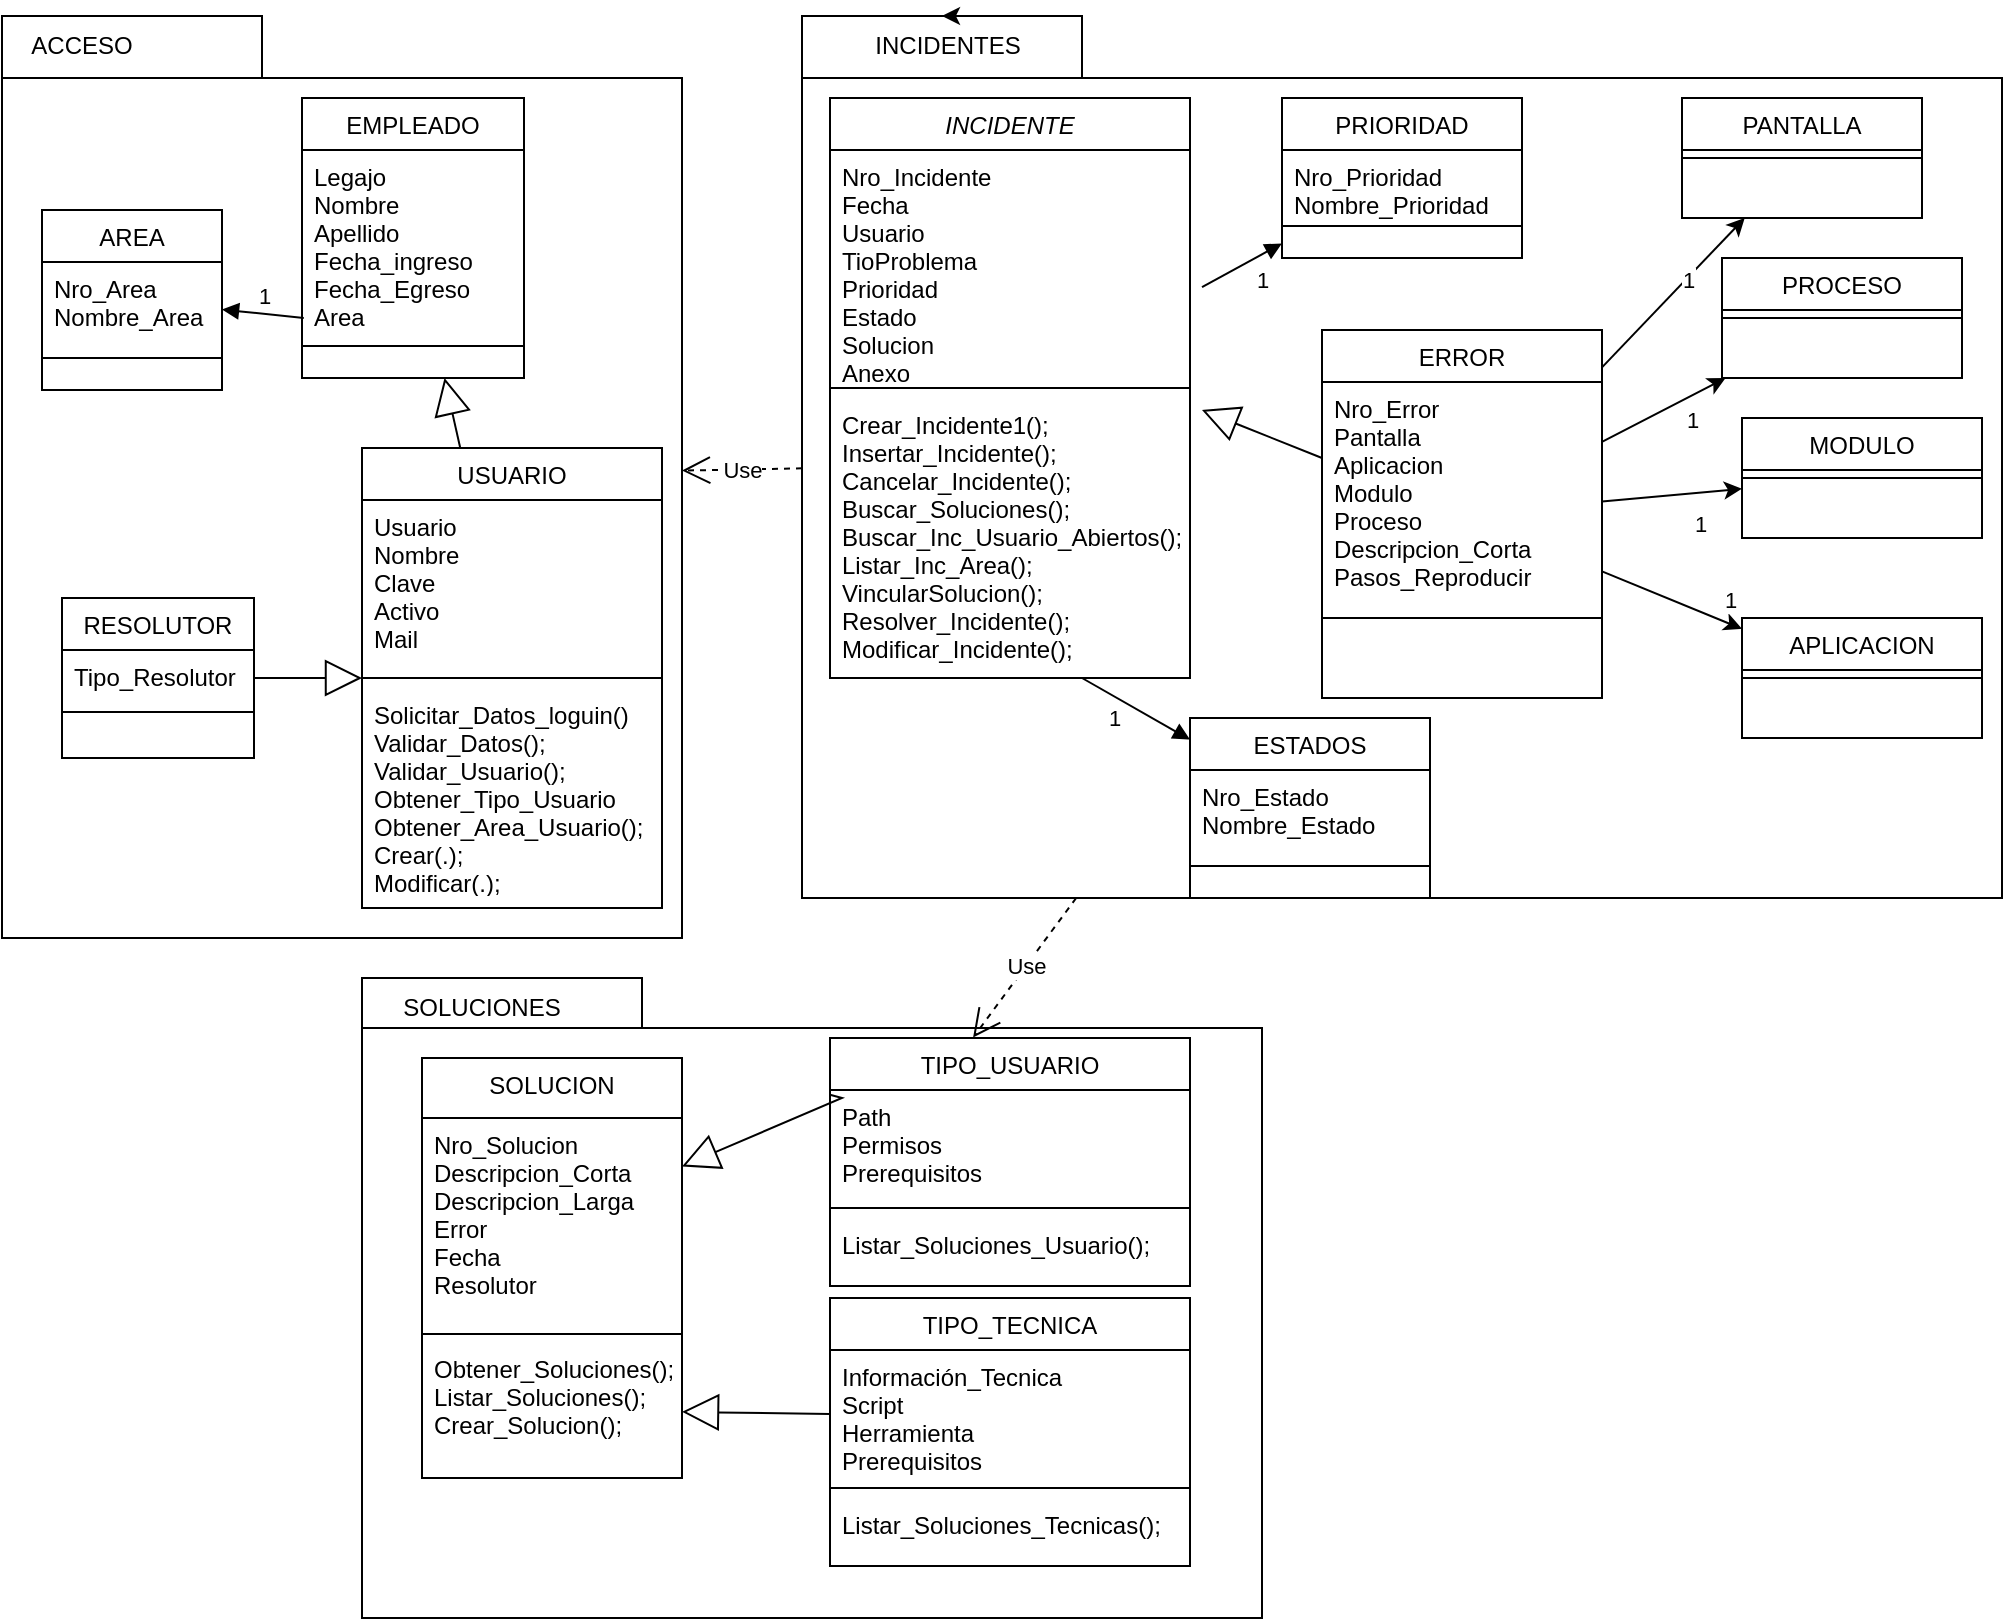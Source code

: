 <mxfile version="24.1.0" type="device">
  <diagram name="Página-1" id="Yooxc6AtOnB_2tu0PM-k">
    <mxGraphModel dx="2427" dy="1929" grid="1" gridSize="10" guides="1" tooltips="1" connect="1" arrows="1" fold="1" page="1" pageScale="1" pageWidth="827" pageHeight="1169" math="0" shadow="0">
      <root>
        <mxCell id="0" />
        <mxCell id="1" parent="0" />
        <mxCell id="ro6CvCbOvFzQMxiDiREt-2" value="&lt;span style=&quot;color: rgba(0, 0, 0, 0); font-family: monospace; font-size: 0px; font-weight: 400; text-wrap: nowrap;&quot;&gt;%3CmxGraphModel%3E%3Croot%3E%3CmxCell%20id%3D%220%22%2F%3E%3CmxCell%20id%3D%221%22%20parent%3D%220%22%2F%3E%3CmxCell%20id%3D%222%22%20value%3D%22RESOLUTOR%22%20style%3D%22swimlane%3BfontStyle%3D0%3Balign%3Dcenter%3BverticalAlign%3Dtop%3BchildLayout%3DstackLayout%3Bhorizontal%3D1%3BstartSize%3D26%3BhorizontalStack%3D0%3BresizeParent%3D1%3BresizeLast%3D0%3Bcollapsible%3D1%3BmarginBottom%3D0%3Brounded%3D0%3Bshadow%3D0%3BstrokeWidth%3D1%3B%22%20vertex%3D%221%22%20parent%3D%221%22%3E%3CmxGeometry%20x%3D%2290%22%20y%3D%22420%22%20width%3D%2296%22%20height%3D%2280%22%20as%3D%22geometry%22%3E%3CmxRectangle%20x%3D%22550%22%20y%3D%22140%22%20width%3D%22160%22%20height%3D%2226%22%20as%3D%22alternateBounds%22%2F%3E%3C%2FmxGeometry%3E%3C%2FmxCell%3E%3CmxCell%20id%3D%223%22%20value%3D%22ID_Resolutor%22%20style%3D%22text%3Balign%3Dleft%3BverticalAlign%3Dtop%3BspacingLeft%3D4%3BspacingRight%3D4%3Boverflow%3Dhidden%3Brotatable%3D0%3Bpoints%3D%5B%5B0%2C0.5%5D%2C%5B1%2C0.5%5D%5D%3BportConstraint%3Deastwest%3B%22%20vertex%3D%221%22%20parent%3D%222%22%3E%3CmxGeometry%20y%3D%2226%22%20width%3D%2296%22%20height%3D%2226%22%20as%3D%22geometry%22%2F%3E%3C%2FmxCell%3E%3CmxCell%20id%3D%224%22%20value%3D%22%22%20style%3D%22line%3Bhtml%3D1%3BstrokeWidth%3D1%3Balign%3Dleft%3BverticalAlign%3Dmiddle%3BspacingTop%3D-1%3BspacingLeft%3D3%3BspacingRight%3D3%3Brotatable%3D0%3BlabelPosition%3Dright%3Bpoints%3D%5B%5D%3BportConstraint%3Deastwest%3B%22%20vertex%3D%221%22%20parent%3D%222%22%3E%3CmxGeometry%20y%3D%2252%22%20width%3D%2296%22%20height%3D%2210%22%20as%3D%22geometry%22%2F%3E%3C%2FmxCell%3E%3CmxCell%20id%3D%225%22%20value%3D%22AREA%22%20style%3D%22swimlane%3BfontStyle%3D0%3Balign%3Dcenter%3BverticalAlign%3Dtop%3BchildLayout%3DstackLayout%3Bhorizontal%3D1%3BstartSize%3D26%3BhorizontalStack%3D0%3BresizeParent%3D1%3BresizeLast%3D0%3Bcollapsible%3D1%3BmarginBottom%3D0%3Brounded%3D0%3Bshadow%3D0%3BstrokeWidth%3D1%3B%22%20vertex%3D%221%22%20parent%3D%221%22%3E%3CmxGeometry%20x%3D%2210%22%20y%3D%2266%22%20width%3D%2290%22%20height%3D%2290%22%20as%3D%22geometry%22%3E%3CmxRectangle%20x%3D%22550%22%20y%3D%22140%22%20width%3D%22160%22%20height%3D%2226%22%20as%3D%22alternateBounds%22%2F%3E%3C%2FmxGeometry%3E%3C%2FmxCell%3E%3CmxCell%20id%3D%226%22%20value%3D%22ID_Area%26%2310%3BNombre_Area%26%2310%3B%22%20style%3D%22text%3Balign%3Dleft%3BverticalAlign%3Dtop%3BspacingLeft%3D4%3BspacingRight%3D4%3Boverflow%3Dhidden%3Brotatable%3D0%3Bpoints%3D%5B%5B0%2C0.5%5D%2C%5B1%2C0.5%5D%5D%3BportConstraint%3Deastwest%3B%22%20vertex%3D%221%22%20parent%3D%225%22%3E%3CmxGeometry%20y%3D%2226%22%20width%3D%2290%22%20height%3D%2244%22%20as%3D%22geometry%22%2F%3E%3C%2FmxCell%3E%3CmxCell%20id%3D%227%22%20value%3D%22%22%20style%3D%22line%3Bhtml%3D1%3BstrokeWidth%3D1%3Balign%3Dleft%3BverticalAlign%3Dmiddle%3BspacingTop%3D-1%3BspacingLeft%3D3%3BspacingRight%3D3%3Brotatable%3D0%3BlabelPosition%3Dright%3Bpoints%3D%5B%5D%3BportConstraint%3Deastwest%3B%22%20vertex%3D%221%22%20parent%3D%225%22%3E%3CmxGeometry%20y%3D%2270%22%20width%3D%2290%22%20height%3D%228%22%20as%3D%22geometry%22%2F%3E%3C%2FmxCell%3E%3CmxCell%20id%3D%228%22%20value%3D%22USUARIO%22%20style%3D%22swimlane%3BfontStyle%3D0%3Balign%3Dcenter%3BverticalAlign%3Dtop%3BchildLayout%3DstackLayout%3Bhorizontal%3D1%3BstartSize%3D26%3BhorizontalStack%3D0%3BresizeParent%3D1%3BresizeLast%3D0%3Bcollapsible%3D1%3BmarginBottom%3D0%3Brounded%3D0%3Bshadow%3D0%3BstrokeWidth%3D1%3B%22%20vertex%3D%221%22%20parent%3D%221%22%3E%3CmxGeometry%20x%3D%22140%22%20y%3D%22180%22%20width%3D%22111%22%20height%3D%22174%22%20as%3D%22geometry%22%3E%3CmxRectangle%20x%3D%22550%22%20y%3D%22140%22%20width%3D%22160%22%20height%3D%2226%22%20as%3D%22alternateBounds%22%2F%3E%3C%2FmxGeometry%3E%3C%2FmxCell%3E%3CmxCell%20id%3D%229%22%20value%3D%22ID_Usuario%26%2310%3BNombre%26%2310%3BClave%26%2310%3BActivo%26%2310%3BMail%26%2310%3B%22%20style%3D%22text%3Balign%3Dleft%3BverticalAlign%3Dtop%3BspacingLeft%3D4%3BspacingRight%3D4%3Boverflow%3Dhidden%3Brotatable%3D0%3Bpoints%3D%5B%5B0%2C0.5%5D%2C%5B1%2C0.5%5D%5D%3BportConstraint%3Deastwest%3B%22%20vertex%3D%221%22%20parent%3D%228%22%3E%3CmxGeometry%20y%3D%2226%22%20width%3D%22111%22%20height%3D%2284%22%20as%3D%22geometry%22%2F%3E%3C%2FmxCell%3E%3CmxCell%20id%3D%2210%22%20value%3D%22%22%20style%3D%22line%3Bhtml%3D1%3BstrokeWidth%3D1%3Balign%3Dleft%3BverticalAlign%3Dmiddle%3BspacingTop%3D-1%3BspacingLeft%3D3%3BspacingRight%3D3%3Brotatable%3D0%3BlabelPosition%3Dright%3Bpoints%3D%5B%5D%3BportConstraint%3Deastwest%3B%22%20vertex%3D%221%22%20parent%3D%228%22%3E%3CmxGeometry%20y%3D%22110%22%20width%3D%22111%22%20height%3D%2210%22%20as%3D%22geometry%22%2F%3E%3C%2FmxCell%3E%3CmxCell%20id%3D%2211%22%20value%3D%22Crear()%3B%26%2310%3BModificar()%3B%C2%A0%26%2310%3BLogin()%3B%C2%A0%22%20style%3D%22text%3Balign%3Dleft%3BverticalAlign%3Dtop%3BspacingLeft%3D4%3BspacingRight%3D4%3Boverflow%3Dhidden%3Brotatable%3D0%3Bpoints%3D%5B%5B0%2C0.5%5D%2C%5B1%2C0.5%5D%5D%3BportConstraint%3Deastwest%3Brounded%3D0%3Bshadow%3D0%3Bhtml%3D0%3B%22%20vertex%3D%221%22%20parent%3D%228%22%3E%3CmxGeometry%20y%3D%22120%22%20width%3D%22111%22%20height%3D%2254%22%20as%3D%22geometry%22%2F%3E%3C%2FmxCell%3E%3CmxCell%20id%3D%2212%22%20value%3D%22EMPLEADO%22%20style%3D%22swimlane%3BfontStyle%3D0%3Balign%3Dcenter%3BverticalAlign%3Dtop%3BchildLayout%3DstackLayout%3Bhorizontal%3D1%3BstartSize%3D26%3BhorizontalStack%3D0%3BresizeParent%3D1%3BresizeLast%3D0%3Bcollapsible%3D1%3BmarginBottom%3D0%3Brounded%3D0%3Bshadow%3D0%3BstrokeWidth%3D1%3B%22%20vertex%3D%221%22%20parent%3D%221%22%3E%3CmxGeometry%20x%3D%22140%22%20width%3D%22111%22%20height%3D%22140%22%20as%3D%22geometry%22%3E%3CmxRectangle%20x%3D%22550%22%20y%3D%22140%22%20width%3D%22160%22%20height%3D%2226%22%20as%3D%22alternateBounds%22%2F%3E%3C%2FmxGeometry%3E%3C%2FmxCell%3E%3CmxCell%20id%3D%2213%22%20value%3D%22Legajo%26%2310%3BNombre%26%2310%3BApellido%26%2310%3BFecha_ingreso%26%2310%3BFecha_Egreso%26%2310%3BId_Area%22%20style%3D%22text%3Balign%3Dleft%3BverticalAlign%3Dtop%3BspacingLeft%3D4%3BspacingRight%3D4%3Boverflow%3Dhidden%3Brotatable%3D0%3Bpoints%3D%5B%5B0%2C0.5%5D%2C%5B1%2C0.5%5D%5D%3BportConstraint%3Deastwest%3B%22%20vertex%3D%221%22%20parent%3D%2212%22%3E%3CmxGeometry%20y%3D%2226%22%20width%3D%22111%22%20height%3D%2294%22%20as%3D%22geometry%22%2F%3E%3C%2FmxCell%3E%3CmxCell%20id%3D%2214%22%20value%3D%22%22%20style%3D%22line%3Bhtml%3D1%3BstrokeWidth%3D1%3Balign%3Dleft%3BverticalAlign%3Dmiddle%3BspacingTop%3D-1%3BspacingLeft%3D3%3BspacingRight%3D3%3Brotatable%3D0%3BlabelPosition%3Dright%3Bpoints%3D%5B%5D%3BportConstraint%3Deastwest%3B%22%20vertex%3D%221%22%20parent%3D%2212%22%3E%3CmxGeometry%20y%3D%22120%22%20width%3D%22111%22%20height%3D%228%22%20as%3D%22geometry%22%2F%3E%3C%2FmxCell%3E%3CmxCell%20id%3D%2215%22%20value%3D%22%22%20style%3D%22endArrow%3Dblock%3BendSize%3D16%3BendFill%3D0%3Bhtml%3D1%3Brounded%3D0%3B%22%20edge%3D%221%22%20source%3D%228%22%20target%3D%2212%22%20parent%3D%221%22%3E%3CmxGeometry%20width%3D%22160%22%20relative%3D%221%22%20as%3D%22geometry%22%3E%3CmxPoint%20x%3D%22349%22%20y%3D%22270%22%20as%3D%22sourcePoint%22%2F%3E%3CmxPoint%20x%3D%22509%22%20y%3D%22270%22%20as%3D%22targetPoint%22%2F%3E%3C%2FmxGeometry%3E%3C%2FmxCell%3E%3CmxCell%20id%3D%2216%22%20value%3D%221...1%22%20style%3D%22html%3D1%3BverticalAlign%3Dbottom%3BendArrow%3Dblock%3Bcurved%3D0%3Brounded%3D0%3BexitX%3D0.008%3BexitY%3D0.894%3BexitDx%3D0%3BexitDy%3D0%3BexitPerimeter%3D0%3B%22%20edge%3D%221%22%20source%3D%2213%22%20target%3D%225%22%20parent%3D%221%22%3E%3CmxGeometry%20width%3D%2280%22%20relative%3D%221%22%20as%3D%22geometry%22%3E%3CmxPoint%20x%3D%22699%22%20y%3D%22146%22%20as%3D%22sourcePoint%22%2F%3E%3CmxPoint%20x%3D%22769%22%20y%3D%22116%22%20as%3D%22targetPoint%22%2F%3E%3C%2FmxGeometry%3E%3C%2FmxCell%3E%3CmxCell%20id%3D%2217%22%20value%3D%22%22%20style%3D%22endArrow%3Dblock%3BendSize%3D16%3BendFill%3D0%3Bhtml%3D1%3Brounded%3D0%3BexitX%3D0.5%3BexitY%3D0%3BexitDx%3D0%3BexitDy%3D0%3BentryX%3D0.045%3BentryY%3D1.037%3BentryDx%3D0%3BentryDy%3D0%3BentryPerimeter%3D0%3B%22%20edge%3D%221%22%20source%3D%222%22%20target%3D%2211%22%20parent%3D%221%22%3E%3CmxGeometry%20width%3D%22160%22%20relative%3D%221%22%20as%3D%22geometry%22%3E%3CmxPoint%20x%3D%22247.786%22%20y%3D%22440%22%20as%3D%22sourcePoint%22%2F%3E%3CmxPoint%20x%3D%22250%22%20y%3D%22373%22%20as%3D%22targetPoint%22%2F%3E%3CArray%20as%3D%22points%22%3E%3CmxPoint%20x%3D%22120%22%20y%3D%22400%22%2F%3E%3C%2FArray%3E%3C%2FmxGeometry%3E%3C%2FmxCell%3E%3C%2Froot%3E%3C%2FmxGraphModel%3E&lt;/span&gt;" style="shape=folder;fontStyle=1;spacingTop=10;tabWidth=130;tabHeight=31;tabPosition=left;html=1;whiteSpace=wrap;align=left;" parent="1" vertex="1">
          <mxGeometry x="-90" y="-201" width="340" height="461" as="geometry" />
        </mxCell>
        <mxCell id="ro6CvCbOvFzQMxiDiREt-3" value="" style="shape=folder;fontStyle=1;spacingTop=10;tabWidth=140;tabHeight=31;tabPosition=left;html=1;whiteSpace=wrap;" parent="1" vertex="1">
          <mxGeometry x="310" y="-201" width="600" height="441" as="geometry" />
        </mxCell>
        <mxCell id="ro6CvCbOvFzQMxiDiREt-4" value="" style="shape=folder;fontStyle=1;spacingTop=10;tabWidth=140;tabHeight=25;tabPosition=left;html=1;whiteSpace=wrap;" parent="1" vertex="1">
          <mxGeometry x="90" y="280" width="450" height="320" as="geometry" />
        </mxCell>
        <mxCell id="ro6CvCbOvFzQMxiDiREt-5" value="ACCESO" style="text;strokeColor=none;align=center;fillColor=none;html=1;verticalAlign=middle;whiteSpace=wrap;rounded=0;" parent="1" vertex="1">
          <mxGeometry x="-80" y="-201" width="60" height="30" as="geometry" />
        </mxCell>
        <mxCell id="ro6CvCbOvFzQMxiDiREt-7" value="INCIDENTES" style="text;strokeColor=none;align=center;fillColor=none;html=1;verticalAlign=middle;whiteSpace=wrap;rounded=0;" parent="1" vertex="1">
          <mxGeometry x="353" y="-201" width="60" height="30" as="geometry" />
        </mxCell>
        <mxCell id="ro6CvCbOvFzQMxiDiREt-8" value="SOLUCIONES" style="text;strokeColor=none;align=center;fillColor=none;html=1;verticalAlign=middle;whiteSpace=wrap;rounded=0;" parent="1" vertex="1">
          <mxGeometry x="120" y="280" width="60" height="30" as="geometry" />
        </mxCell>
        <mxCell id="ro6CvCbOvFzQMxiDiREt-60" value="Use" style="endArrow=open;endSize=12;dashed=1;html=1;rounded=0;" parent="1" source="ro6CvCbOvFzQMxiDiREt-3" target="ro6CvCbOvFzQMxiDiREt-2" edge="1">
          <mxGeometry width="160" relative="1" as="geometry">
            <mxPoint x="330" y="60" as="sourcePoint" />
            <mxPoint x="490" y="60" as="targetPoint" />
          </mxGeometry>
        </mxCell>
        <mxCell id="ro6CvCbOvFzQMxiDiREt-63" value="Use" style="endArrow=open;endSize=12;dashed=1;html=1;rounded=0;entryX=0.679;entryY=0.093;entryDx=0;entryDy=0;entryPerimeter=0;" parent="1" source="ro6CvCbOvFzQMxiDiREt-3" target="ro6CvCbOvFzQMxiDiREt-4" edge="1">
          <mxGeometry x="-0.021" width="160" relative="1" as="geometry">
            <mxPoint x="380" y="19" as="sourcePoint" />
            <mxPoint x="572" y="245" as="targetPoint" />
            <mxPoint as="offset" />
          </mxGeometry>
        </mxCell>
        <mxCell id="Y1zFI3xSM8osKUklgzBH-13" value="" style="endArrow=block;endSize=16;endFill=0;html=1;rounded=0;" parent="1" source="42WMQvsDHD2JbAyiWGdz-10" target="42WMQvsDHD2JbAyiWGdz-6" edge="1">
          <mxGeometry width="160" relative="1" as="geometry">
            <mxPoint x="380" y="333.929" as="sourcePoint" />
            <mxPoint x="310" y="350.5" as="targetPoint" />
            <Array as="points">
              <mxPoint x="330" y="340" />
            </Array>
          </mxGeometry>
        </mxCell>
        <mxCell id="Y1zFI3xSM8osKUklgzBH-16" value="" style="endArrow=block;endSize=16;endFill=0;html=1;rounded=0;exitX=0;exitY=0.5;exitDx=0;exitDy=0;" parent="1" source="42WMQvsDHD2JbAyiWGdz-14" target="42WMQvsDHD2JbAyiWGdz-8" edge="1">
          <mxGeometry width="160" relative="1" as="geometry">
            <mxPoint x="378.02" y="412.998" as="sourcePoint" />
            <mxPoint x="306.04" y="422.96" as="targetPoint" />
            <Array as="points" />
          </mxGeometry>
        </mxCell>
        <mxCell id="Y1zFI3xSM8osKUklgzBH-21" value="ERROR" style="swimlane;fontStyle=0;align=center;verticalAlign=top;childLayout=stackLayout;horizontal=1;startSize=26;horizontalStack=0;resizeParent=1;resizeLast=0;collapsible=1;marginBottom=0;rounded=0;shadow=0;strokeWidth=1;" parent="1" vertex="1">
          <mxGeometry x="570" y="-44" width="140" height="184" as="geometry">
            <mxRectangle x="130" y="380" width="160" height="26" as="alternateBounds" />
          </mxGeometry>
        </mxCell>
        <mxCell id="Y1zFI3xSM8osKUklgzBH-22" value="Nro_Error&#xa;Pantalla&#xa;Aplicacion&#xa;Modulo&#xa;Proceso&#xa;Descripcion_Corta&#xa;Pasos_Reproducir&#xa;" style="text;align=left;verticalAlign=top;spacingLeft=4;spacingRight=4;overflow=hidden;rotatable=0;points=[[0,0.5],[1,0.5]];portConstraint=eastwest;" parent="Y1zFI3xSM8osKUklgzBH-21" vertex="1">
          <mxGeometry y="26" width="140" height="114" as="geometry" />
        </mxCell>
        <mxCell id="Y1zFI3xSM8osKUklgzBH-23" value="" style="line;html=1;strokeWidth=1;align=left;verticalAlign=middle;spacingTop=-1;spacingLeft=3;spacingRight=3;rotatable=0;labelPosition=right;points=[];portConstraint=eastwest;" parent="Y1zFI3xSM8osKUklgzBH-21" vertex="1">
          <mxGeometry y="140" width="140" height="8" as="geometry" />
        </mxCell>
        <mxCell id="Y1zFI3xSM8osKUklgzBH-25" value="ESTADOS" style="swimlane;fontStyle=0;align=center;verticalAlign=top;childLayout=stackLayout;horizontal=1;startSize=26;horizontalStack=0;resizeParent=1;resizeLast=0;collapsible=1;marginBottom=0;rounded=0;shadow=0;strokeWidth=1;" parent="1" vertex="1">
          <mxGeometry x="504" y="150" width="120" height="90" as="geometry">
            <mxRectangle x="130" y="380" width="160" height="26" as="alternateBounds" />
          </mxGeometry>
        </mxCell>
        <mxCell id="Y1zFI3xSM8osKUklgzBH-26" value="Nro_Estado&#xa;Nombre_Estado&#xa;" style="text;align=left;verticalAlign=top;spacingLeft=4;spacingRight=4;overflow=hidden;rotatable=0;points=[[0,0.5],[1,0.5]];portConstraint=eastwest;" parent="Y1zFI3xSM8osKUklgzBH-25" vertex="1">
          <mxGeometry y="26" width="120" height="44" as="geometry" />
        </mxCell>
        <mxCell id="Y1zFI3xSM8osKUklgzBH-27" value="" style="line;html=1;strokeWidth=1;align=left;verticalAlign=middle;spacingTop=-1;spacingLeft=3;spacingRight=3;rotatable=0;labelPosition=right;points=[];portConstraint=eastwest;" parent="Y1zFI3xSM8osKUklgzBH-25" vertex="1">
          <mxGeometry y="70" width="120" height="8" as="geometry" />
        </mxCell>
        <mxCell id="Y1zFI3xSM8osKUklgzBH-28" value="PRIORIDAD" style="swimlane;fontStyle=0;align=center;verticalAlign=top;childLayout=stackLayout;horizontal=1;startSize=26;horizontalStack=0;resizeParent=1;resizeLast=0;collapsible=1;marginBottom=0;rounded=0;shadow=0;strokeWidth=1;" parent="1" vertex="1">
          <mxGeometry x="550" y="-160" width="120" height="80" as="geometry">
            <mxRectangle x="130" y="380" width="160" height="26" as="alternateBounds" />
          </mxGeometry>
        </mxCell>
        <mxCell id="Y1zFI3xSM8osKUklgzBH-29" value="Nro_Prioridad&#xa;Nombre_Prioridad&#xa;" style="text;align=left;verticalAlign=top;spacingLeft=4;spacingRight=4;overflow=hidden;rotatable=0;points=[[0,0.5],[1,0.5]];portConstraint=eastwest;" parent="Y1zFI3xSM8osKUklgzBH-28" vertex="1">
          <mxGeometry y="26" width="120" height="34" as="geometry" />
        </mxCell>
        <mxCell id="Y1zFI3xSM8osKUklgzBH-30" value="" style="line;html=1;strokeWidth=1;align=left;verticalAlign=middle;spacingTop=-1;spacingLeft=3;spacingRight=3;rotatable=0;labelPosition=right;points=[];portConstraint=eastwest;" parent="Y1zFI3xSM8osKUklgzBH-28" vertex="1">
          <mxGeometry y="60" width="120" height="8" as="geometry" />
        </mxCell>
        <mxCell id="Y1zFI3xSM8osKUklgzBH-31" value="1" style="html=1;verticalAlign=bottom;endArrow=block;curved=0;rounded=0;" parent="1" target="Y1zFI3xSM8osKUklgzBH-25" edge="1">
          <mxGeometry x="-0.081" y="-17" width="80" relative="1" as="geometry">
            <mxPoint x="450" y="130" as="sourcePoint" />
            <mxPoint x="399" y="120" as="targetPoint" />
            <mxPoint as="offset" />
            <Array as="points" />
          </mxGeometry>
        </mxCell>
        <mxCell id="Y1zFI3xSM8osKUklgzBH-32" value="1" style="html=1;verticalAlign=bottom;endArrow=block;curved=0;rounded=0;" parent="1" target="Y1zFI3xSM8osKUklgzBH-28" edge="1">
          <mxGeometry x="0.041" y="-19" width="80" relative="1" as="geometry">
            <mxPoint x="510" y="-65.455" as="sourcePoint" />
            <mxPoint x="399" y="120" as="targetPoint" />
            <mxPoint as="offset" />
          </mxGeometry>
        </mxCell>
        <mxCell id="Y1zFI3xSM8osKUklgzBH-33" value="" style="endArrow=block;endSize=16;endFill=0;html=1;rounded=0;" parent="1" source="Y1zFI3xSM8osKUklgzBH-21" edge="1">
          <mxGeometry width="160" relative="1" as="geometry">
            <mxPoint x="549" y="180" as="sourcePoint" />
            <mxPoint x="510" y="-4" as="targetPoint" />
          </mxGeometry>
        </mxCell>
        <mxCell id="Y1zFI3xSM8osKUklgzBH-34" value="APLICACION" style="swimlane;fontStyle=0;align=center;verticalAlign=top;childLayout=stackLayout;horizontal=1;startSize=26;horizontalStack=0;resizeParent=1;resizeLast=0;collapsible=1;marginBottom=0;rounded=0;shadow=0;strokeWidth=1;" parent="1" vertex="1">
          <mxGeometry x="780" y="100" width="120" height="60" as="geometry">
            <mxRectangle x="130" y="380" width="160" height="26" as="alternateBounds" />
          </mxGeometry>
        </mxCell>
        <mxCell id="Y1zFI3xSM8osKUklgzBH-35" value="" style="line;html=1;strokeWidth=1;align=left;verticalAlign=middle;spacingTop=-1;spacingLeft=3;spacingRight=3;rotatable=0;labelPosition=right;points=[];portConstraint=eastwest;" parent="Y1zFI3xSM8osKUklgzBH-34" vertex="1">
          <mxGeometry y="26" width="120" height="8" as="geometry" />
        </mxCell>
        <mxCell id="Y1zFI3xSM8osKUklgzBH-36" value="MODULO" style="swimlane;fontStyle=0;align=center;verticalAlign=top;childLayout=stackLayout;horizontal=1;startSize=26;horizontalStack=0;resizeParent=1;resizeLast=0;collapsible=1;marginBottom=0;rounded=0;shadow=0;strokeWidth=1;" parent="1" vertex="1">
          <mxGeometry x="780" width="120" height="60" as="geometry">
            <mxRectangle x="130" y="380" width="160" height="26" as="alternateBounds" />
          </mxGeometry>
        </mxCell>
        <mxCell id="Y1zFI3xSM8osKUklgzBH-37" value="" style="line;html=1;strokeWidth=1;align=left;verticalAlign=middle;spacingTop=-1;spacingLeft=3;spacingRight=3;rotatable=0;labelPosition=right;points=[];portConstraint=eastwest;" parent="Y1zFI3xSM8osKUklgzBH-36" vertex="1">
          <mxGeometry y="26" width="120" height="8" as="geometry" />
        </mxCell>
        <mxCell id="Y1zFI3xSM8osKUklgzBH-38" value="PROCESO" style="swimlane;fontStyle=0;align=center;verticalAlign=top;childLayout=stackLayout;horizontal=1;startSize=26;horizontalStack=0;resizeParent=1;resizeLast=0;collapsible=1;marginBottom=0;rounded=0;shadow=0;strokeWidth=1;" parent="1" vertex="1">
          <mxGeometry x="770" y="-80" width="120" height="60" as="geometry">
            <mxRectangle x="130" y="380" width="160" height="26" as="alternateBounds" />
          </mxGeometry>
        </mxCell>
        <mxCell id="Y1zFI3xSM8osKUklgzBH-39" value="" style="line;html=1;strokeWidth=1;align=left;verticalAlign=middle;spacingTop=-1;spacingLeft=3;spacingRight=3;rotatable=0;labelPosition=right;points=[];portConstraint=eastwest;" parent="Y1zFI3xSM8osKUklgzBH-38" vertex="1">
          <mxGeometry y="26" width="120" height="8" as="geometry" />
        </mxCell>
        <mxCell id="Y1zFI3xSM8osKUklgzBH-40" value="PANTALLA" style="swimlane;fontStyle=0;align=center;verticalAlign=top;childLayout=stackLayout;horizontal=1;startSize=26;horizontalStack=0;resizeParent=1;resizeLast=0;collapsible=1;marginBottom=0;rounded=0;shadow=0;strokeWidth=1;" parent="1" vertex="1">
          <mxGeometry x="750" y="-160" width="120" height="60" as="geometry">
            <mxRectangle x="130" y="380" width="160" height="26" as="alternateBounds" />
          </mxGeometry>
        </mxCell>
        <mxCell id="Y1zFI3xSM8osKUklgzBH-41" value="" style="line;html=1;strokeWidth=1;align=left;verticalAlign=middle;spacingTop=-1;spacingLeft=3;spacingRight=3;rotatable=0;labelPosition=right;points=[];portConstraint=eastwest;" parent="Y1zFI3xSM8osKUklgzBH-40" vertex="1">
          <mxGeometry y="26" width="120" height="8" as="geometry" />
        </mxCell>
        <mxCell id="Y1zFI3xSM8osKUklgzBH-42" value="" style="endArrow=classic;html=1;rounded=0;" parent="1" source="Y1zFI3xSM8osKUklgzBH-21" target="Y1zFI3xSM8osKUklgzBH-40" edge="1">
          <mxGeometry width="50" height="50" relative="1" as="geometry">
            <mxPoint x="670" y="170" as="sourcePoint" />
            <mxPoint x="720" y="120" as="targetPoint" />
          </mxGeometry>
        </mxCell>
        <mxCell id="Y1zFI3xSM8osKUklgzBH-43" value="1" style="edgeLabel;html=1;align=center;verticalAlign=middle;resizable=0;points=[];" parent="Y1zFI3xSM8osKUklgzBH-42" vertex="1" connectable="0">
          <mxGeometry x="0.182" y="-1" relative="1" as="geometry">
            <mxPoint y="-1" as="offset" />
          </mxGeometry>
        </mxCell>
        <mxCell id="Y1zFI3xSM8osKUklgzBH-44" value="" style="endArrow=classic;html=1;rounded=0;" parent="1" source="Y1zFI3xSM8osKUklgzBH-21" target="Y1zFI3xSM8osKUklgzBH-38" edge="1">
          <mxGeometry x="0.053" y="30" width="50" height="50" relative="1" as="geometry">
            <mxPoint x="720" y="161" as="sourcePoint" />
            <mxPoint x="760" y="149" as="targetPoint" />
            <mxPoint as="offset" />
          </mxGeometry>
        </mxCell>
        <mxCell id="Y1zFI3xSM8osKUklgzBH-45" value="1" style="edgeLabel;html=1;align=center;verticalAlign=middle;resizable=0;points=[];" parent="Y1zFI3xSM8osKUklgzBH-44" vertex="1" connectable="0">
          <mxGeometry x="0.195" y="-6" relative="1" as="geometry">
            <mxPoint x="5" y="3" as="offset" />
          </mxGeometry>
        </mxCell>
        <mxCell id="Y1zFI3xSM8osKUklgzBH-46" value="" style="endArrow=classic;html=1;rounded=0;" parent="1" source="Y1zFI3xSM8osKUklgzBH-21" target="Y1zFI3xSM8osKUklgzBH-36" edge="1">
          <mxGeometry width="50" height="50" relative="1" as="geometry">
            <mxPoint x="730" y="171" as="sourcePoint" />
            <mxPoint x="770" y="159" as="targetPoint" />
          </mxGeometry>
        </mxCell>
        <mxCell id="Y1zFI3xSM8osKUklgzBH-47" value="1" style="edgeLabel;html=1;align=center;verticalAlign=middle;resizable=0;points=[];" parent="Y1zFI3xSM8osKUklgzBH-46" vertex="1" connectable="0">
          <mxGeometry x="-0.116" y="-5" relative="1" as="geometry">
            <mxPoint x="17" y="9" as="offset" />
          </mxGeometry>
        </mxCell>
        <mxCell id="Y1zFI3xSM8osKUklgzBH-48" value="1" style="endArrow=classic;html=1;rounded=0;" parent="1" source="Y1zFI3xSM8osKUklgzBH-21" target="Y1zFI3xSM8osKUklgzBH-34" edge="1">
          <mxGeometry x="0.707" y="11" width="50" height="50" relative="1" as="geometry">
            <mxPoint x="630" y="182" as="sourcePoint" />
            <mxPoint x="670" y="170" as="targetPoint" />
            <mxPoint as="offset" />
          </mxGeometry>
        </mxCell>
        <mxCell id="Y1zFI3xSM8osKUklgzBH-50" value="RESOLUTOR" style="swimlane;fontStyle=0;align=center;verticalAlign=top;childLayout=stackLayout;horizontal=1;startSize=26;horizontalStack=0;resizeParent=1;resizeLast=0;collapsible=1;marginBottom=0;rounded=0;shadow=0;strokeWidth=1;" parent="1" vertex="1">
          <mxGeometry x="-60" y="90" width="96" height="80" as="geometry">
            <mxRectangle x="550" y="140" width="160" height="26" as="alternateBounds" />
          </mxGeometry>
        </mxCell>
        <mxCell id="Y1zFI3xSM8osKUklgzBH-51" value="Tipo_Resolutor" style="text;align=left;verticalAlign=top;spacingLeft=4;spacingRight=4;overflow=hidden;rotatable=0;points=[[0,0.5],[1,0.5]];portConstraint=eastwest;" parent="Y1zFI3xSM8osKUklgzBH-50" vertex="1">
          <mxGeometry y="26" width="96" height="26" as="geometry" />
        </mxCell>
        <mxCell id="Y1zFI3xSM8osKUklgzBH-52" value="" style="line;html=1;strokeWidth=1;align=left;verticalAlign=middle;spacingTop=-1;spacingLeft=3;spacingRight=3;rotatable=0;labelPosition=right;points=[];portConstraint=eastwest;" parent="Y1zFI3xSM8osKUklgzBH-50" vertex="1">
          <mxGeometry y="52" width="96" height="10" as="geometry" />
        </mxCell>
        <mxCell id="Y1zFI3xSM8osKUklgzBH-53" value="AREA" style="swimlane;fontStyle=0;align=center;verticalAlign=top;childLayout=stackLayout;horizontal=1;startSize=26;horizontalStack=0;resizeParent=1;resizeLast=0;collapsible=1;marginBottom=0;rounded=0;shadow=0;strokeWidth=1;" parent="1" vertex="1">
          <mxGeometry x="-70" y="-104" width="90" height="90" as="geometry">
            <mxRectangle x="550" y="140" width="160" height="26" as="alternateBounds" />
          </mxGeometry>
        </mxCell>
        <mxCell id="Y1zFI3xSM8osKUklgzBH-54" value="Nro_Area&#xa;Nombre_Area&#xa;" style="text;align=left;verticalAlign=top;spacingLeft=4;spacingRight=4;overflow=hidden;rotatable=0;points=[[0,0.5],[1,0.5]];portConstraint=eastwest;" parent="Y1zFI3xSM8osKUklgzBH-53" vertex="1">
          <mxGeometry y="26" width="90" height="44" as="geometry" />
        </mxCell>
        <mxCell id="Y1zFI3xSM8osKUklgzBH-55" value="" style="line;html=1;strokeWidth=1;align=left;verticalAlign=middle;spacingTop=-1;spacingLeft=3;spacingRight=3;rotatable=0;labelPosition=right;points=[];portConstraint=eastwest;" parent="Y1zFI3xSM8osKUklgzBH-53" vertex="1">
          <mxGeometry y="70" width="90" height="8" as="geometry" />
        </mxCell>
        <mxCell id="Y1zFI3xSM8osKUklgzBH-60" value="EMPLEADO" style="swimlane;fontStyle=0;align=center;verticalAlign=top;childLayout=stackLayout;horizontal=1;startSize=26;horizontalStack=0;resizeParent=1;resizeLast=0;collapsible=1;marginBottom=0;rounded=0;shadow=0;strokeWidth=1;" parent="1" vertex="1">
          <mxGeometry x="60" y="-160" width="111" height="140" as="geometry">
            <mxRectangle x="550" y="140" width="160" height="26" as="alternateBounds" />
          </mxGeometry>
        </mxCell>
        <mxCell id="Y1zFI3xSM8osKUklgzBH-61" value="Legajo&#xa;Nombre&#xa;Apellido&#xa;Fecha_ingreso&#xa;Fecha_Egreso&#xa;Area" style="text;align=left;verticalAlign=top;spacingLeft=4;spacingRight=4;overflow=hidden;rotatable=0;points=[[0,0.5],[1,0.5]];portConstraint=eastwest;" parent="Y1zFI3xSM8osKUklgzBH-60" vertex="1">
          <mxGeometry y="26" width="111" height="94" as="geometry" />
        </mxCell>
        <mxCell id="Y1zFI3xSM8osKUklgzBH-62" value="" style="line;html=1;strokeWidth=1;align=left;verticalAlign=middle;spacingTop=-1;spacingLeft=3;spacingRight=3;rotatable=0;labelPosition=right;points=[];portConstraint=eastwest;" parent="Y1zFI3xSM8osKUklgzBH-60" vertex="1">
          <mxGeometry y="120" width="111" height="8" as="geometry" />
        </mxCell>
        <mxCell id="Y1zFI3xSM8osKUklgzBH-63" value="" style="endArrow=block;endSize=16;endFill=0;html=1;rounded=0;" parent="1" source="42WMQvsDHD2JbAyiWGdz-17" target="Y1zFI3xSM8osKUklgzBH-60" edge="1">
          <mxGeometry width="160" relative="1" as="geometry">
            <mxPoint x="143.419" y="20" as="sourcePoint" />
            <mxPoint x="429" y="100" as="targetPoint" />
          </mxGeometry>
        </mxCell>
        <mxCell id="Y1zFI3xSM8osKUklgzBH-64" value="1" style="html=1;verticalAlign=bottom;endArrow=block;curved=0;rounded=0;exitX=0.008;exitY=0.894;exitDx=0;exitDy=0;exitPerimeter=0;" parent="1" source="Y1zFI3xSM8osKUklgzBH-61" target="Y1zFI3xSM8osKUklgzBH-53" edge="1">
          <mxGeometry width="80" relative="1" as="geometry">
            <mxPoint x="619" y="-24" as="sourcePoint" />
            <mxPoint x="689" y="-54" as="targetPoint" />
          </mxGeometry>
        </mxCell>
        <mxCell id="Y1zFI3xSM8osKUklgzBH-65" value="" style="endArrow=block;endSize=16;endFill=0;html=1;rounded=0;" parent="1" source="Y1zFI3xSM8osKUklgzBH-50" target="42WMQvsDHD2JbAyiWGdz-17" edge="1">
          <mxGeometry width="160" relative="1" as="geometry">
            <mxPoint x="167.786" y="270" as="sourcePoint" />
            <mxPoint x="110" y="101.132" as="targetPoint" />
            <Array as="points" />
          </mxGeometry>
        </mxCell>
        <mxCell id="42WMQvsDHD2JbAyiWGdz-1" value="INCIDENTE" style="swimlane;fontStyle=2;align=center;verticalAlign=top;childLayout=stackLayout;horizontal=1;startSize=26;horizontalStack=0;resizeParent=1;resizeLast=0;collapsible=1;marginBottom=0;rounded=0;shadow=0;strokeWidth=1;" vertex="1" parent="1">
          <mxGeometry x="324" y="-160" width="180" height="290" as="geometry">
            <mxRectangle x="230" y="140" width="160" height="26" as="alternateBounds" />
          </mxGeometry>
        </mxCell>
        <mxCell id="42WMQvsDHD2JbAyiWGdz-2" value="Nro_Incidente&#xa;Fecha&#xa;Usuario&#xa;TioProblema&#xa;Prioridad&#xa;Estado&#xa;Solucion&#xa;Anexo&#xa;" style="text;align=left;verticalAlign=top;spacingLeft=4;spacingRight=4;overflow=hidden;rotatable=0;points=[[0,0.5],[1,0.5]];portConstraint=eastwest;" vertex="1" parent="42WMQvsDHD2JbAyiWGdz-1">
          <mxGeometry y="26" width="180" height="114" as="geometry" />
        </mxCell>
        <mxCell id="42WMQvsDHD2JbAyiWGdz-3" value="" style="line;html=1;strokeWidth=1;align=left;verticalAlign=middle;spacingTop=-1;spacingLeft=3;spacingRight=3;rotatable=0;labelPosition=right;points=[];portConstraint=eastwest;" vertex="1" parent="42WMQvsDHD2JbAyiWGdz-1">
          <mxGeometry y="140" width="180" height="10" as="geometry" />
        </mxCell>
        <mxCell id="42WMQvsDHD2JbAyiWGdz-4" value="Crear_Incidente1();&#xa;Insertar_Incidente();&#xa;Cancelar_Incidente();&#xa;Buscar_Soluciones();&#xa;Buscar_Inc_Usuario_Abiertos();&#xa;Listar_Inc_Area();&#xa;VincularSolucion();&#xa;Resolver_Incidente();&#xa;Modificar_Incidente(); &#xa;" style="text;align=left;verticalAlign=top;spacingLeft=4;spacingRight=4;overflow=hidden;rotatable=0;points=[[0,0.5],[1,0.5]];portConstraint=eastwest;" vertex="1" parent="42WMQvsDHD2JbAyiWGdz-1">
          <mxGeometry y="150" width="180" height="130" as="geometry" />
        </mxCell>
        <mxCell id="42WMQvsDHD2JbAyiWGdz-5" value="SOLUCION" style="swimlane;fontStyle=0;align=center;verticalAlign=top;childLayout=stackLayout;horizontal=1;startSize=30;horizontalStack=0;resizeParent=1;resizeLast=0;collapsible=1;marginBottom=0;rounded=0;shadow=0;strokeWidth=1;" vertex="1" parent="1">
          <mxGeometry x="120" y="320" width="130" height="210" as="geometry">
            <mxRectangle x="550" y="140" width="160" height="26" as="alternateBounds" />
          </mxGeometry>
        </mxCell>
        <mxCell id="42WMQvsDHD2JbAyiWGdz-6" value="Nro_Solucion&#xa;Descripcion_Corta&#xa;Descripcion_Larga&#xa;Error&#xa;Fecha&#xa;Resolutor&#xa;" style="text;align=left;verticalAlign=top;spacingLeft=4;spacingRight=4;overflow=hidden;rotatable=0;points=[[0,0.5],[1,0.5]];portConstraint=eastwest;" vertex="1" parent="42WMQvsDHD2JbAyiWGdz-5">
          <mxGeometry y="30" width="130" height="104" as="geometry" />
        </mxCell>
        <mxCell id="42WMQvsDHD2JbAyiWGdz-7" value="" style="line;html=1;strokeWidth=1;align=left;verticalAlign=middle;spacingTop=-1;spacingLeft=3;spacingRight=3;rotatable=0;labelPosition=right;points=[];portConstraint=eastwest;" vertex="1" parent="42WMQvsDHD2JbAyiWGdz-5">
          <mxGeometry y="134" width="130" height="8" as="geometry" />
        </mxCell>
        <mxCell id="42WMQvsDHD2JbAyiWGdz-8" value="Obtener_Soluciones();&#xa;Listar_Soluciones();&#xa;Crear_Solucion();&#xa;&#xa;" style="text;align=left;verticalAlign=top;spacingLeft=4;spacingRight=4;overflow=hidden;rotatable=0;points=[[0,0.5],[1,0.5]];portConstraint=eastwest;" vertex="1" parent="42WMQvsDHD2JbAyiWGdz-5">
          <mxGeometry y="142" width="130" height="68" as="geometry" />
        </mxCell>
        <mxCell id="42WMQvsDHD2JbAyiWGdz-9" value="TIPO_USUARIO" style="swimlane;fontStyle=0;align=center;verticalAlign=top;childLayout=stackLayout;horizontal=1;startSize=26;horizontalStack=0;resizeParent=1;resizeLast=0;collapsible=1;marginBottom=0;rounded=0;shadow=0;strokeWidth=1;" vertex="1" parent="1">
          <mxGeometry x="324" y="310" width="180" height="124" as="geometry">
            <mxRectangle x="550" y="140" width="160" height="26" as="alternateBounds" />
          </mxGeometry>
        </mxCell>
        <mxCell id="42WMQvsDHD2JbAyiWGdz-10" value="Path&#xa;Permisos&#xa;Prerequisitos" style="text;align=left;verticalAlign=top;spacingLeft=4;spacingRight=4;overflow=hidden;rotatable=0;points=[[0,0.5],[1,0.5]];portConstraint=eastwest;" vertex="1" parent="42WMQvsDHD2JbAyiWGdz-9">
          <mxGeometry y="26" width="180" height="54" as="geometry" />
        </mxCell>
        <mxCell id="42WMQvsDHD2JbAyiWGdz-11" value="" style="line;html=1;strokeWidth=1;align=left;verticalAlign=middle;spacingTop=-1;spacingLeft=3;spacingRight=3;rotatable=0;labelPosition=right;points=[];portConstraint=eastwest;" vertex="1" parent="42WMQvsDHD2JbAyiWGdz-9">
          <mxGeometry y="80" width="180" height="10" as="geometry" />
        </mxCell>
        <mxCell id="42WMQvsDHD2JbAyiWGdz-12" value="Listar_Soluciones_Usuario();" style="text;align=left;verticalAlign=top;spacingLeft=4;spacingRight=4;overflow=hidden;rotatable=0;points=[[0,0.5],[1,0.5]];portConstraint=eastwest;" vertex="1" parent="42WMQvsDHD2JbAyiWGdz-9">
          <mxGeometry y="90" width="180" height="34" as="geometry" />
        </mxCell>
        <mxCell id="42WMQvsDHD2JbAyiWGdz-13" value="TIPO_TECNICA" style="swimlane;fontStyle=0;align=center;verticalAlign=top;childLayout=stackLayout;horizontal=1;startSize=26;horizontalStack=0;resizeParent=1;resizeLast=0;collapsible=1;marginBottom=0;rounded=0;shadow=0;strokeWidth=1;" vertex="1" parent="1">
          <mxGeometry x="324" y="440" width="180" height="134" as="geometry">
            <mxRectangle x="550" y="140" width="160" height="26" as="alternateBounds" />
          </mxGeometry>
        </mxCell>
        <mxCell id="42WMQvsDHD2JbAyiWGdz-14" value="Información_Tecnica&#xa;Script&#xa;Herramienta&#xa;Prerequisitos" style="text;align=left;verticalAlign=top;spacingLeft=4;spacingRight=4;overflow=hidden;rotatable=0;points=[[0,0.5],[1,0.5]];portConstraint=eastwest;" vertex="1" parent="42WMQvsDHD2JbAyiWGdz-13">
          <mxGeometry y="26" width="180" height="64" as="geometry" />
        </mxCell>
        <mxCell id="42WMQvsDHD2JbAyiWGdz-15" value="" style="line;html=1;strokeWidth=1;align=left;verticalAlign=middle;spacingTop=-1;spacingLeft=3;spacingRight=3;rotatable=0;labelPosition=right;points=[];portConstraint=eastwest;" vertex="1" parent="42WMQvsDHD2JbAyiWGdz-13">
          <mxGeometry y="90" width="180" height="10" as="geometry" />
        </mxCell>
        <mxCell id="42WMQvsDHD2JbAyiWGdz-16" value="Listar_Soluciones_Tecnicas();" style="text;align=left;verticalAlign=top;spacingLeft=4;spacingRight=4;overflow=hidden;rotatable=0;points=[[0,0.5],[1,0.5]];portConstraint=eastwest;" vertex="1" parent="42WMQvsDHD2JbAyiWGdz-13">
          <mxGeometry y="100" width="180" height="34" as="geometry" />
        </mxCell>
        <mxCell id="42WMQvsDHD2JbAyiWGdz-17" value="USUARIO" style="swimlane;fontStyle=0;align=center;verticalAlign=top;childLayout=stackLayout;horizontal=1;startSize=26;horizontalStack=0;resizeParent=1;resizeLast=0;collapsible=1;marginBottom=0;rounded=0;shadow=0;strokeWidth=1;" vertex="1" parent="1">
          <mxGeometry x="90" y="15" width="150" height="230" as="geometry">
            <mxRectangle x="550" y="140" width="160" height="26" as="alternateBounds" />
          </mxGeometry>
        </mxCell>
        <mxCell id="42WMQvsDHD2JbAyiWGdz-18" value="Usuario&#xa;Nombre&#xa;Clave&#xa;Activo&#xa;Mail&#xa;" style="text;align=left;verticalAlign=top;spacingLeft=4;spacingRight=4;overflow=hidden;rotatable=0;points=[[0,0.5],[1,0.5]];portConstraint=eastwest;" vertex="1" parent="42WMQvsDHD2JbAyiWGdz-17">
          <mxGeometry y="26" width="150" height="84" as="geometry" />
        </mxCell>
        <mxCell id="42WMQvsDHD2JbAyiWGdz-19" value="" style="line;html=1;strokeWidth=1;align=left;verticalAlign=middle;spacingTop=-1;spacingLeft=3;spacingRight=3;rotatable=0;labelPosition=right;points=[];portConstraint=eastwest;" vertex="1" parent="42WMQvsDHD2JbAyiWGdz-17">
          <mxGeometry y="110" width="150" height="10" as="geometry" />
        </mxCell>
        <mxCell id="42WMQvsDHD2JbAyiWGdz-20" value="Solicitar_Datos_loguin()&#xa;Validar_Datos();&#xa;Validar_Usuario();&#xa;Obtener_Tipo_Usuario&#xa;Obtener_Area_Usuario();&#xa;Crear(.);&#xa;Modificar(.); &#xa;" style="text;align=left;verticalAlign=top;spacingLeft=4;spacingRight=4;overflow=hidden;rotatable=0;points=[[0,0.5],[1,0.5]];portConstraint=eastwest;rounded=0;shadow=0;html=0;" vertex="1" parent="42WMQvsDHD2JbAyiWGdz-17">
          <mxGeometry y="120" width="150" height="100" as="geometry" />
        </mxCell>
        <mxCell id="42WMQvsDHD2JbAyiWGdz-21" style="edgeStyle=orthogonalEdgeStyle;rounded=0;orthogonalLoop=1;jettySize=auto;html=1;exitX=0.5;exitY=0;exitDx=0;exitDy=0;entryX=0;entryY=0;entryDx=70;entryDy=0;entryPerimeter=0;" edge="1" parent="1" source="ro6CvCbOvFzQMxiDiREt-7" target="ro6CvCbOvFzQMxiDiREt-3">
          <mxGeometry relative="1" as="geometry" />
        </mxCell>
      </root>
    </mxGraphModel>
  </diagram>
</mxfile>
